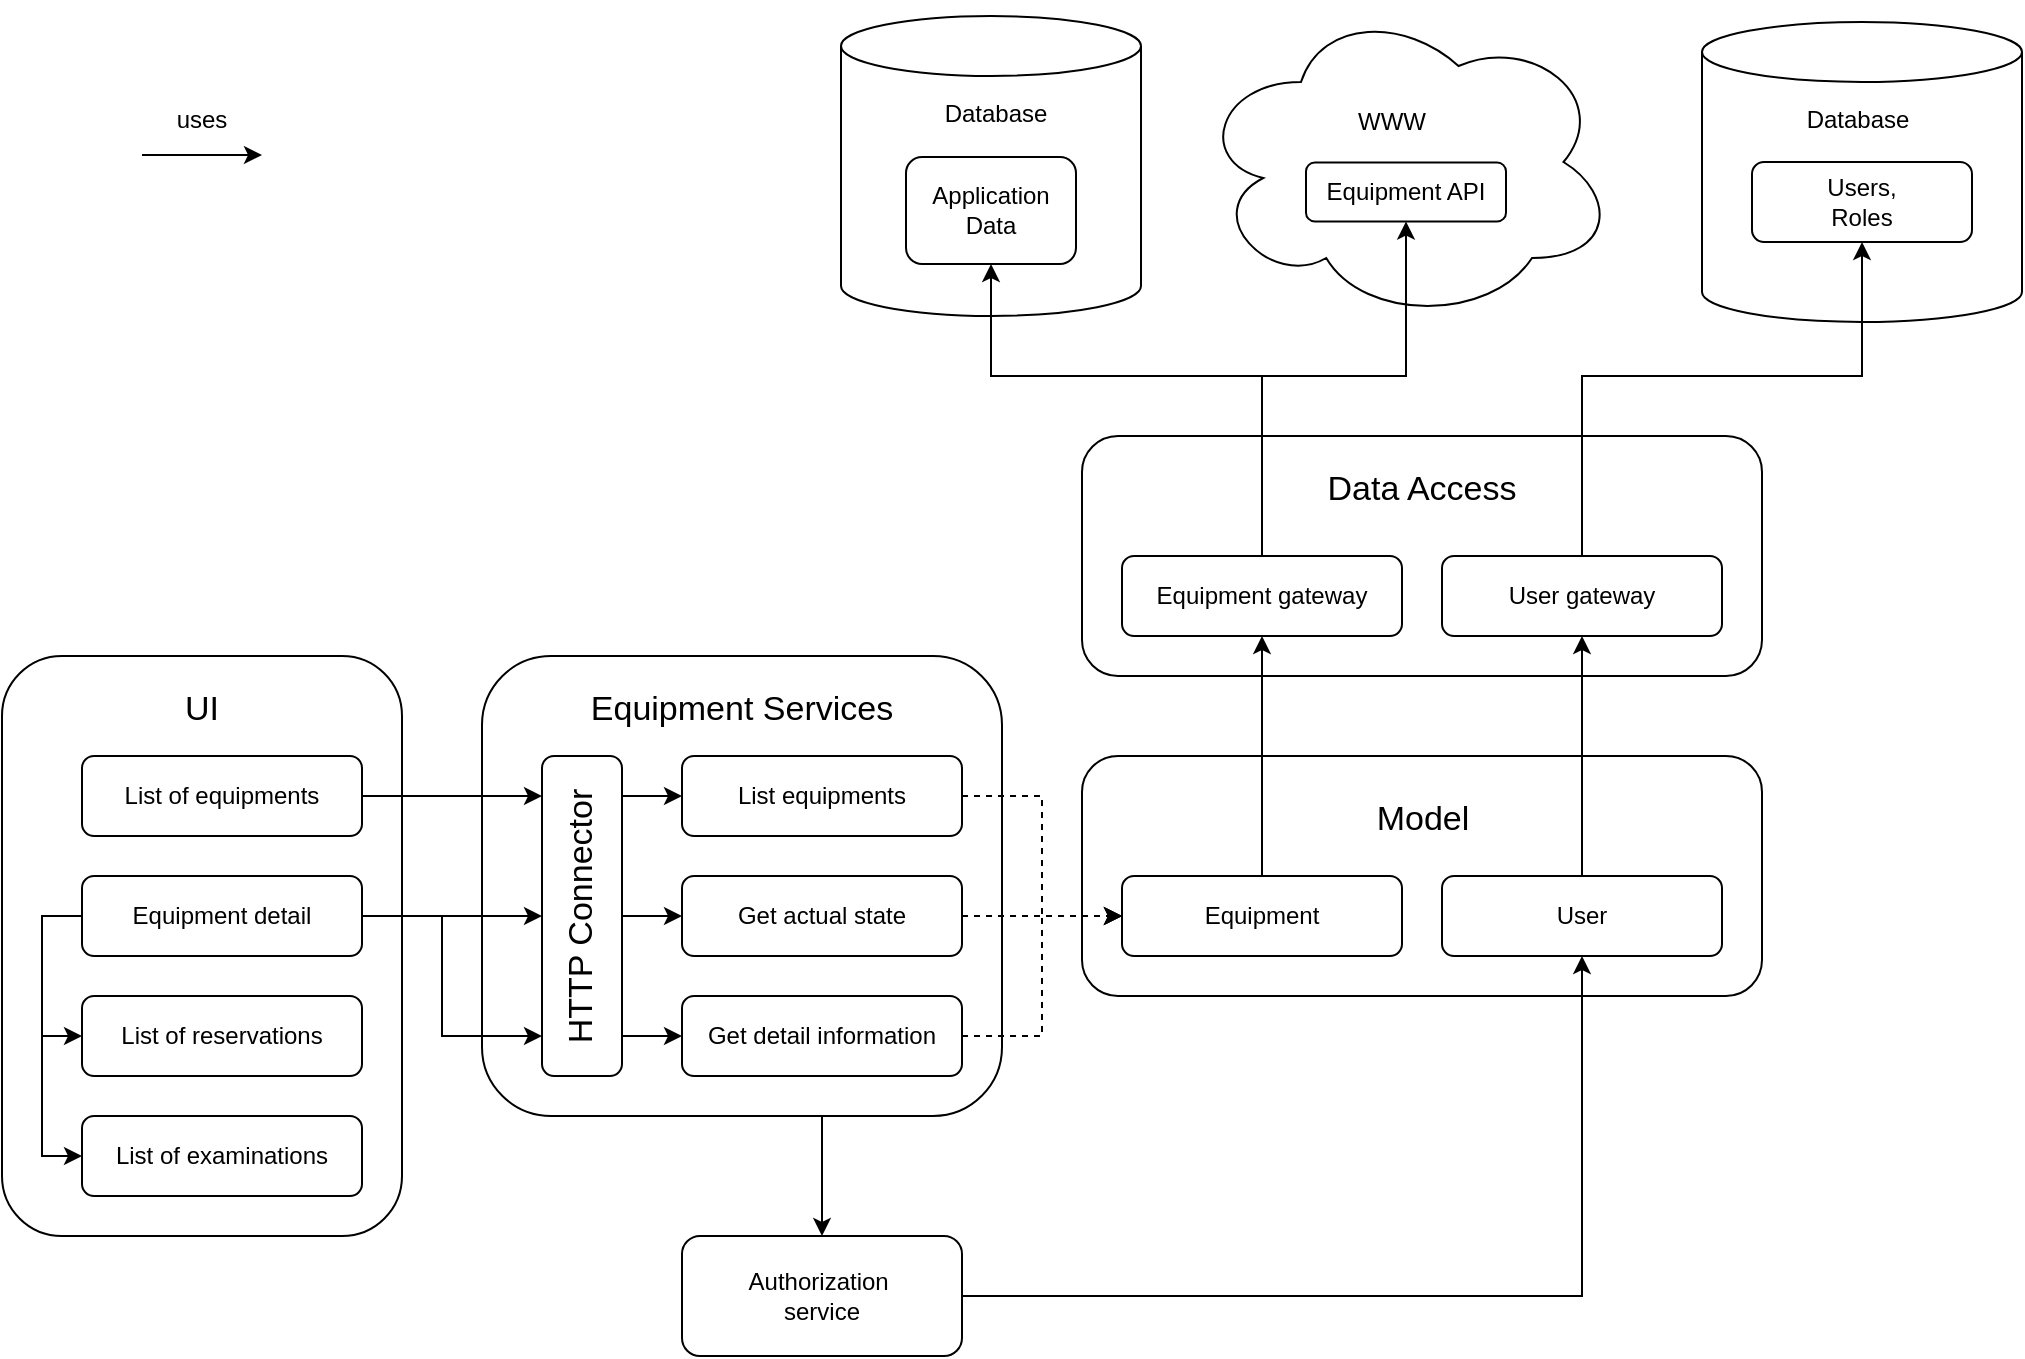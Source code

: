 <mxfile version="13.10.0" type="device"><diagram id="AQ98tFxw-fmjZBH52Otw" name="Page-1"><mxGraphModel dx="1408" dy="1917" grid="1" gridSize="10" guides="1" tooltips="1" connect="1" arrows="1" fold="1" page="1" pageScale="1" pageWidth="827" pageHeight="1169" math="0" shadow="0"><root><mxCell id="0"/><mxCell id="1" parent="0"/><mxCell id="jF9VJvVjpdylUwKHi8ue-23" value="" style="rounded=1;whiteSpace=wrap;html=1;" parent="1" vertex="1"><mxGeometry x="540" y="280" width="340" height="120" as="geometry"/></mxCell><mxCell id="k4AdRMOIC2Wfrc8zEAKp-4" style="edgeStyle=orthogonalEdgeStyle;rounded=0;orthogonalLoop=1;jettySize=auto;html=1;" edge="1" parent="1" source="jF9VJvVjpdylUwKHi8ue-1" target="jF9VJvVjpdylUwKHi8ue-6"><mxGeometry relative="1" as="geometry"><Array as="points"><mxPoint x="410" y="480"/><mxPoint x="410" y="480"/></Array></mxGeometry></mxCell><mxCell id="jF9VJvVjpdylUwKHi8ue-1" value="" style="rounded=1;whiteSpace=wrap;html=1;" parent="1" vertex="1"><mxGeometry x="240" y="230" width="260" height="230" as="geometry"/></mxCell><mxCell id="jF9VJvVjpdylUwKHi8ue-2" value="&lt;font style=&quot;font-size: 17px&quot;&gt;Equipment Services&lt;/font&gt;" style="text;html=1;strokeColor=none;fillColor=none;align=center;verticalAlign=middle;whiteSpace=wrap;rounded=0;fontSize=20;" parent="1" vertex="1"><mxGeometry x="280" y="240" width="180" height="30" as="geometry"/></mxCell><mxCell id="7ZxyXFGXY_rUFLjXFTU_-17" style="edgeStyle=orthogonalEdgeStyle;rounded=0;orthogonalLoop=1;jettySize=auto;html=1;dashed=1;" parent="1" source="jF9VJvVjpdylUwKHi8ue-3" target="jF9VJvVjpdylUwKHi8ue-26" edge="1"><mxGeometry relative="1" as="geometry"/></mxCell><mxCell id="jF9VJvVjpdylUwKHi8ue-3" value="Get actual state" style="rounded=1;whiteSpace=wrap;html=1;" parent="1" vertex="1"><mxGeometry x="340" y="340" width="140" height="40" as="geometry"/></mxCell><mxCell id="7ZxyXFGXY_rUFLjXFTU_-18" style="edgeStyle=orthogonalEdgeStyle;rounded=0;orthogonalLoop=1;jettySize=auto;html=1;entryX=0;entryY=0.5;entryDx=0;entryDy=0;dashed=1;" parent="1" source="jF9VJvVjpdylUwKHi8ue-4" target="jF9VJvVjpdylUwKHi8ue-26" edge="1"><mxGeometry relative="1" as="geometry"/></mxCell><mxCell id="jF9VJvVjpdylUwKHi8ue-4" value="Get detail information" style="rounded=1;whiteSpace=wrap;html=1;" parent="1" vertex="1"><mxGeometry x="340" y="400" width="140" height="40" as="geometry"/></mxCell><mxCell id="jF9VJvVjpdylUwKHi8ue-41" style="edgeStyle=orthogonalEdgeStyle;rounded=0;orthogonalLoop=1;jettySize=auto;html=1;exitX=1;exitY=0.5;exitDx=0;exitDy=0;" parent="1" source="jF9VJvVjpdylUwKHi8ue-6" target="jF9VJvVjpdylUwKHi8ue-25" edge="1"><mxGeometry relative="1" as="geometry"/></mxCell><mxCell id="jF9VJvVjpdylUwKHi8ue-6" value="Authorization&amp;nbsp;&lt;br&gt;service" style="rounded=1;whiteSpace=wrap;html=1;" parent="1" vertex="1"><mxGeometry x="340" y="520" width="140" height="60" as="geometry"/></mxCell><mxCell id="jF9VJvVjpdylUwKHi8ue-7" value="" style="rounded=1;whiteSpace=wrap;html=1;" parent="1" vertex="1"><mxGeometry y="230" width="200" height="290" as="geometry"/></mxCell><mxCell id="k4AdRMOIC2Wfrc8zEAKp-1" style="edgeStyle=orthogonalEdgeStyle;rounded=0;orthogonalLoop=1;jettySize=auto;html=1;" edge="1" parent="1" source="jF9VJvVjpdylUwKHi8ue-8" target="7ZxyXFGXY_rUFLjXFTU_-3"><mxGeometry relative="1" as="geometry"><Array as="points"><mxPoint x="250" y="300"/><mxPoint x="250" y="300"/></Array></mxGeometry></mxCell><mxCell id="jF9VJvVjpdylUwKHi8ue-8" value="List of equipments" style="rounded=1;whiteSpace=wrap;html=1;" parent="1" vertex="1"><mxGeometry x="40" y="280" width="140" height="40" as="geometry"/></mxCell><mxCell id="jF9VJvVjpdylUwKHi8ue-16" style="edgeStyle=orthogonalEdgeStyle;rounded=0;orthogonalLoop=1;jettySize=auto;html=1;exitX=0;exitY=0.5;exitDx=0;exitDy=0;entryX=0;entryY=0.5;entryDx=0;entryDy=0;" parent="1" source="jF9VJvVjpdylUwKHi8ue-9" target="jF9VJvVjpdylUwKHi8ue-11" edge="1"><mxGeometry relative="1" as="geometry"/></mxCell><mxCell id="jF9VJvVjpdylUwKHi8ue-17" style="edgeStyle=orthogonalEdgeStyle;rounded=0;orthogonalLoop=1;jettySize=auto;html=1;exitX=0;exitY=0.5;exitDx=0;exitDy=0;entryX=0;entryY=0.5;entryDx=0;entryDy=0;" parent="1" source="jF9VJvVjpdylUwKHi8ue-9" target="jF9VJvVjpdylUwKHi8ue-12" edge="1"><mxGeometry relative="1" as="geometry"/></mxCell><mxCell id="7ZxyXFGXY_rUFLjXFTU_-22" style="edgeStyle=orthogonalEdgeStyle;rounded=0;orthogonalLoop=1;jettySize=auto;html=1;" parent="1" source="jF9VJvVjpdylUwKHi8ue-9" target="7ZxyXFGXY_rUFLjXFTU_-3" edge="1"><mxGeometry relative="1" as="geometry"><Array as="points"><mxPoint x="250" y="360"/><mxPoint x="250" y="360"/></Array></mxGeometry></mxCell><mxCell id="7ZxyXFGXY_rUFLjXFTU_-23" style="edgeStyle=orthogonalEdgeStyle;rounded=0;orthogonalLoop=1;jettySize=auto;html=1;" parent="1" source="jF9VJvVjpdylUwKHi8ue-9" target="7ZxyXFGXY_rUFLjXFTU_-3" edge="1"><mxGeometry relative="1" as="geometry"><Array as="points"><mxPoint x="220" y="360"/><mxPoint x="220" y="420"/></Array></mxGeometry></mxCell><mxCell id="jF9VJvVjpdylUwKHi8ue-9" value="Equipment detail" style="rounded=1;whiteSpace=wrap;html=1;" parent="1" vertex="1"><mxGeometry x="40" y="340" width="140" height="40" as="geometry"/></mxCell><mxCell id="jF9VJvVjpdylUwKHi8ue-10" value="&lt;font style=&quot;font-size: 17px&quot;&gt;UI&lt;/font&gt;" style="text;html=1;strokeColor=none;fillColor=none;align=center;verticalAlign=middle;whiteSpace=wrap;rounded=0;fontSize=20;" parent="1" vertex="1"><mxGeometry x="20" y="240" width="160" height="30" as="geometry"/></mxCell><mxCell id="jF9VJvVjpdylUwKHi8ue-11" value="List of reservations" style="rounded=1;whiteSpace=wrap;html=1;" parent="1" vertex="1"><mxGeometry x="40" y="400" width="140" height="40" as="geometry"/></mxCell><mxCell id="jF9VJvVjpdylUwKHi8ue-12" value="List of examinations" style="rounded=1;whiteSpace=wrap;html=1;" parent="1" vertex="1"><mxGeometry x="40" y="460" width="140" height="40" as="geometry"/></mxCell><mxCell id="7ZxyXFGXY_rUFLjXFTU_-16" style="edgeStyle=orthogonalEdgeStyle;rounded=0;orthogonalLoop=1;jettySize=auto;html=1;entryX=0;entryY=0.5;entryDx=0;entryDy=0;dashed=1;" parent="1" source="jF9VJvVjpdylUwKHi8ue-18" target="jF9VJvVjpdylUwKHi8ue-26" edge="1"><mxGeometry relative="1" as="geometry"/></mxCell><mxCell id="jF9VJvVjpdylUwKHi8ue-18" value="List equipments" style="rounded=1;whiteSpace=wrap;html=1;" parent="1" vertex="1"><mxGeometry x="340" y="280" width="140" height="40" as="geometry"/></mxCell><mxCell id="jF9VJvVjpdylUwKHi8ue-25" value="User" style="rounded=1;whiteSpace=wrap;html=1;" parent="1" vertex="1"><mxGeometry x="720" y="340" width="140" height="40" as="geometry"/></mxCell><mxCell id="jF9VJvVjpdylUwKHi8ue-26" value="Equipment" style="rounded=1;whiteSpace=wrap;html=1;" parent="1" vertex="1"><mxGeometry x="560" y="340" width="140" height="40" as="geometry"/></mxCell><mxCell id="jF9VJvVjpdylUwKHi8ue-27" value="&lt;font style=&quot;font-size: 17px&quot;&gt;Model&lt;/font&gt;" style="text;html=1;strokeColor=none;fillColor=none;align=center;verticalAlign=middle;whiteSpace=wrap;rounded=0;fontSize=20;" parent="1" vertex="1"><mxGeometry x="583.75" y="290" width="252.5" height="40" as="geometry"/></mxCell><mxCell id="jF9VJvVjpdylUwKHi8ue-48" value="" style="shape=cylinder3;whiteSpace=wrap;html=1;boundedLbl=1;backgroundOutline=1;size=15;fontSize=35;" parent="1" vertex="1"><mxGeometry x="419.5" y="-90" width="150" height="150" as="geometry"/></mxCell><mxCell id="jF9VJvVjpdylUwKHi8ue-49" value="Database" style="text;html=1;strokeColor=none;fillColor=none;align=center;verticalAlign=middle;whiteSpace=wrap;rounded=0;fontSize=12;" parent="1" vertex="1"><mxGeometry x="477" y="-51" width="40" height="20" as="geometry"/></mxCell><mxCell id="jF9VJvVjpdylUwKHi8ue-50" value="Application Data" style="rounded=1;whiteSpace=wrap;html=1;fontSize=12;" parent="1" vertex="1"><mxGeometry x="452" y="-19.5" width="85" height="53.5" as="geometry"/></mxCell><mxCell id="jF9VJvVjpdylUwKHi8ue-51" value="" style="rounded=1;whiteSpace=wrap;html=1;" parent="1" vertex="1"><mxGeometry x="540" y="120" width="340" height="120" as="geometry"/></mxCell><mxCell id="jF9VJvVjpdylUwKHi8ue-52" value="User gateway" style="rounded=1;whiteSpace=wrap;html=1;" parent="1" vertex="1"><mxGeometry x="720" y="180" width="140" height="40" as="geometry"/></mxCell><mxCell id="jF9VJvVjpdylUwKHi8ue-69" style="edgeStyle=orthogonalEdgeStyle;rounded=0;orthogonalLoop=1;jettySize=auto;html=1;exitX=0.5;exitY=0;exitDx=0;exitDy=0;entryX=0.5;entryY=1;entryDx=0;entryDy=0;" parent="1" source="jF9VJvVjpdylUwKHi8ue-53" target="jF9VJvVjpdylUwKHi8ue-50" edge="1"><mxGeometry relative="1" as="geometry"><Array as="points"><mxPoint x="630" y="90"/><mxPoint x="495" y="90"/></Array></mxGeometry></mxCell><mxCell id="jF9VJvVjpdylUwKHi8ue-53" value="Equipment gateway" style="rounded=1;whiteSpace=wrap;html=1;" parent="1" vertex="1"><mxGeometry x="560" y="180" width="140" height="40" as="geometry"/></mxCell><mxCell id="jF9VJvVjpdylUwKHi8ue-54" value="&lt;font style=&quot;font-size: 17px&quot;&gt;Data Access&lt;/font&gt;" style="text;html=1;strokeColor=none;fillColor=none;align=center;verticalAlign=middle;whiteSpace=wrap;rounded=0;fontSize=20;" parent="1" vertex="1"><mxGeometry x="585" y="130" width="250" height="30" as="geometry"/></mxCell><mxCell id="jF9VJvVjpdylUwKHi8ue-55" style="edgeStyle=orthogonalEdgeStyle;rounded=0;orthogonalLoop=1;jettySize=auto;html=1;exitX=0.5;exitY=0;exitDx=0;exitDy=0;entryX=0.5;entryY=1;entryDx=0;entryDy=0;" parent="1" source="jF9VJvVjpdylUwKHi8ue-26" target="jF9VJvVjpdylUwKHi8ue-53" edge="1"><mxGeometry relative="1" as="geometry"/></mxCell><mxCell id="jF9VJvVjpdylUwKHi8ue-56" style="edgeStyle=orthogonalEdgeStyle;rounded=0;orthogonalLoop=1;jettySize=auto;html=1;exitX=0.5;exitY=0;exitDx=0;exitDy=0;" parent="1" source="jF9VJvVjpdylUwKHi8ue-25" target="jF9VJvVjpdylUwKHi8ue-52" edge="1"><mxGeometry relative="1" as="geometry"/></mxCell><mxCell id="jF9VJvVjpdylUwKHi8ue-62" value="" style="ellipse;shape=cloud;whiteSpace=wrap;html=1;" parent="1" vertex="1"><mxGeometry x="597" y="-97" width="210" height="160" as="geometry"/></mxCell><mxCell id="jF9VJvVjpdylUwKHi8ue-63" value="Equipment API" style="rounded=1;whiteSpace=wrap;html=1;fontSize=12;" parent="1" vertex="1"><mxGeometry x="652" y="-16.75" width="100" height="29.5" as="geometry"/></mxCell><mxCell id="jF9VJvVjpdylUwKHi8ue-64" value="WWW" style="text;html=1;strokeColor=none;fillColor=none;align=center;verticalAlign=middle;whiteSpace=wrap;rounded=0;fontSize=12;" parent="1" vertex="1"><mxGeometry x="674.5" y="-47" width="40" height="20" as="geometry"/></mxCell><mxCell id="jF9VJvVjpdylUwKHi8ue-65" style="edgeStyle=orthogonalEdgeStyle;rounded=0;orthogonalLoop=1;jettySize=auto;html=1;exitX=0.5;exitY=1;exitDx=0;exitDy=0;" parent="1" source="jF9VJvVjpdylUwKHi8ue-63" target="jF9VJvVjpdylUwKHi8ue-63" edge="1"><mxGeometry relative="1" as="geometry"/></mxCell><mxCell id="jF9VJvVjpdylUwKHi8ue-70" style="edgeStyle=orthogonalEdgeStyle;rounded=0;orthogonalLoop=1;jettySize=auto;html=1;exitX=0.5;exitY=0;exitDx=0;exitDy=0;" parent="1" source="jF9VJvVjpdylUwKHi8ue-53" target="jF9VJvVjpdylUwKHi8ue-63" edge="1"><mxGeometry relative="1" as="geometry"><Array as="points"><mxPoint x="630" y="90"/><mxPoint x="702" y="90"/></Array></mxGeometry></mxCell><mxCell id="jF9VJvVjpdylUwKHi8ue-71" value="" style="shape=cylinder3;whiteSpace=wrap;html=1;boundedLbl=1;backgroundOutline=1;size=15;fontSize=35;" parent="1" vertex="1"><mxGeometry x="850" y="-87" width="160" height="150" as="geometry"/></mxCell><mxCell id="jF9VJvVjpdylUwKHi8ue-72" value="Database" style="text;html=1;strokeColor=none;fillColor=none;align=center;verticalAlign=middle;whiteSpace=wrap;rounded=0;fontSize=12;" parent="1" vertex="1"><mxGeometry x="907.5" y="-48" width="40" height="20" as="geometry"/></mxCell><mxCell id="jF9VJvVjpdylUwKHi8ue-73" value="Users,&lt;br style=&quot;font-size: 12px;&quot;&gt;Roles" style="rounded=1;whiteSpace=wrap;html=1;fontSize=12;" parent="1" vertex="1"><mxGeometry x="875" y="-17" width="110" height="40" as="geometry"/></mxCell><mxCell id="jF9VJvVjpdylUwKHi8ue-75" value="" style="endArrow=classic;html=1;" parent="1" edge="1"><mxGeometry width="50" height="50" relative="1" as="geometry"><mxPoint x="70" y="-20.5" as="sourcePoint"/><mxPoint x="130" y="-20.5" as="targetPoint"/></mxGeometry></mxCell><mxCell id="jF9VJvVjpdylUwKHi8ue-76" value="uses" style="text;html=1;strokeColor=none;fillColor=none;align=center;verticalAlign=middle;whiteSpace=wrap;rounded=0;" parent="1" vertex="1"><mxGeometry x="80" y="-48.5" width="40" height="20" as="geometry"/></mxCell><mxCell id="jF9VJvVjpdylUwKHi8ue-74" style="edgeStyle=orthogonalEdgeStyle;rounded=0;orthogonalLoop=1;jettySize=auto;html=1;exitX=0.5;exitY=0;exitDx=0;exitDy=0;" parent="1" source="jF9VJvVjpdylUwKHi8ue-52" target="jF9VJvVjpdylUwKHi8ue-73" edge="1"><mxGeometry relative="1" as="geometry"><Array as="points"><mxPoint x="790" y="90"/><mxPoint x="930" y="90"/></Array></mxGeometry></mxCell><mxCell id="7ZxyXFGXY_rUFLjXFTU_-14" style="edgeStyle=orthogonalEdgeStyle;rounded=0;orthogonalLoop=1;jettySize=auto;html=1;" parent="1" source="7ZxyXFGXY_rUFLjXFTU_-3" target="jF9VJvVjpdylUwKHi8ue-3" edge="1"><mxGeometry relative="1" as="geometry"><Array as="points"><mxPoint x="310" y="360"/><mxPoint x="310" y="360"/></Array></mxGeometry></mxCell><mxCell id="7ZxyXFGXY_rUFLjXFTU_-15" style="edgeStyle=orthogonalEdgeStyle;rounded=0;orthogonalLoop=1;jettySize=auto;html=1;" parent="1" source="7ZxyXFGXY_rUFLjXFTU_-3" target="jF9VJvVjpdylUwKHi8ue-4" edge="1"><mxGeometry relative="1" as="geometry"><Array as="points"><mxPoint x="330" y="420"/><mxPoint x="330" y="420"/></Array></mxGeometry></mxCell><mxCell id="k4AdRMOIC2Wfrc8zEAKp-2" style="edgeStyle=orthogonalEdgeStyle;rounded=0;orthogonalLoop=1;jettySize=auto;html=1;" edge="1" parent="1" source="7ZxyXFGXY_rUFLjXFTU_-3" target="jF9VJvVjpdylUwKHi8ue-18"><mxGeometry relative="1" as="geometry"><Array as="points"><mxPoint x="320" y="300"/><mxPoint x="320" y="300"/></Array></mxGeometry></mxCell><mxCell id="7ZxyXFGXY_rUFLjXFTU_-3" value="" style="rounded=1;whiteSpace=wrap;html=1;direction=north;" parent="1" vertex="1"><mxGeometry x="270" y="280" width="40" height="160" as="geometry"/></mxCell><mxCell id="7ZxyXFGXY_rUFLjXFTU_-4" value="&lt;font style=&quot;font-size: 17px&quot;&gt;HTTP Connector&lt;br&gt;&lt;/font&gt;" style="text;html=1;strokeColor=none;fillColor=none;align=center;verticalAlign=middle;whiteSpace=wrap;rounded=0;direction=west;rotation=-90;" parent="1" vertex="1"><mxGeometry x="220" y="350" width="140" height="20" as="geometry"/></mxCell></root></mxGraphModel></diagram></mxfile>